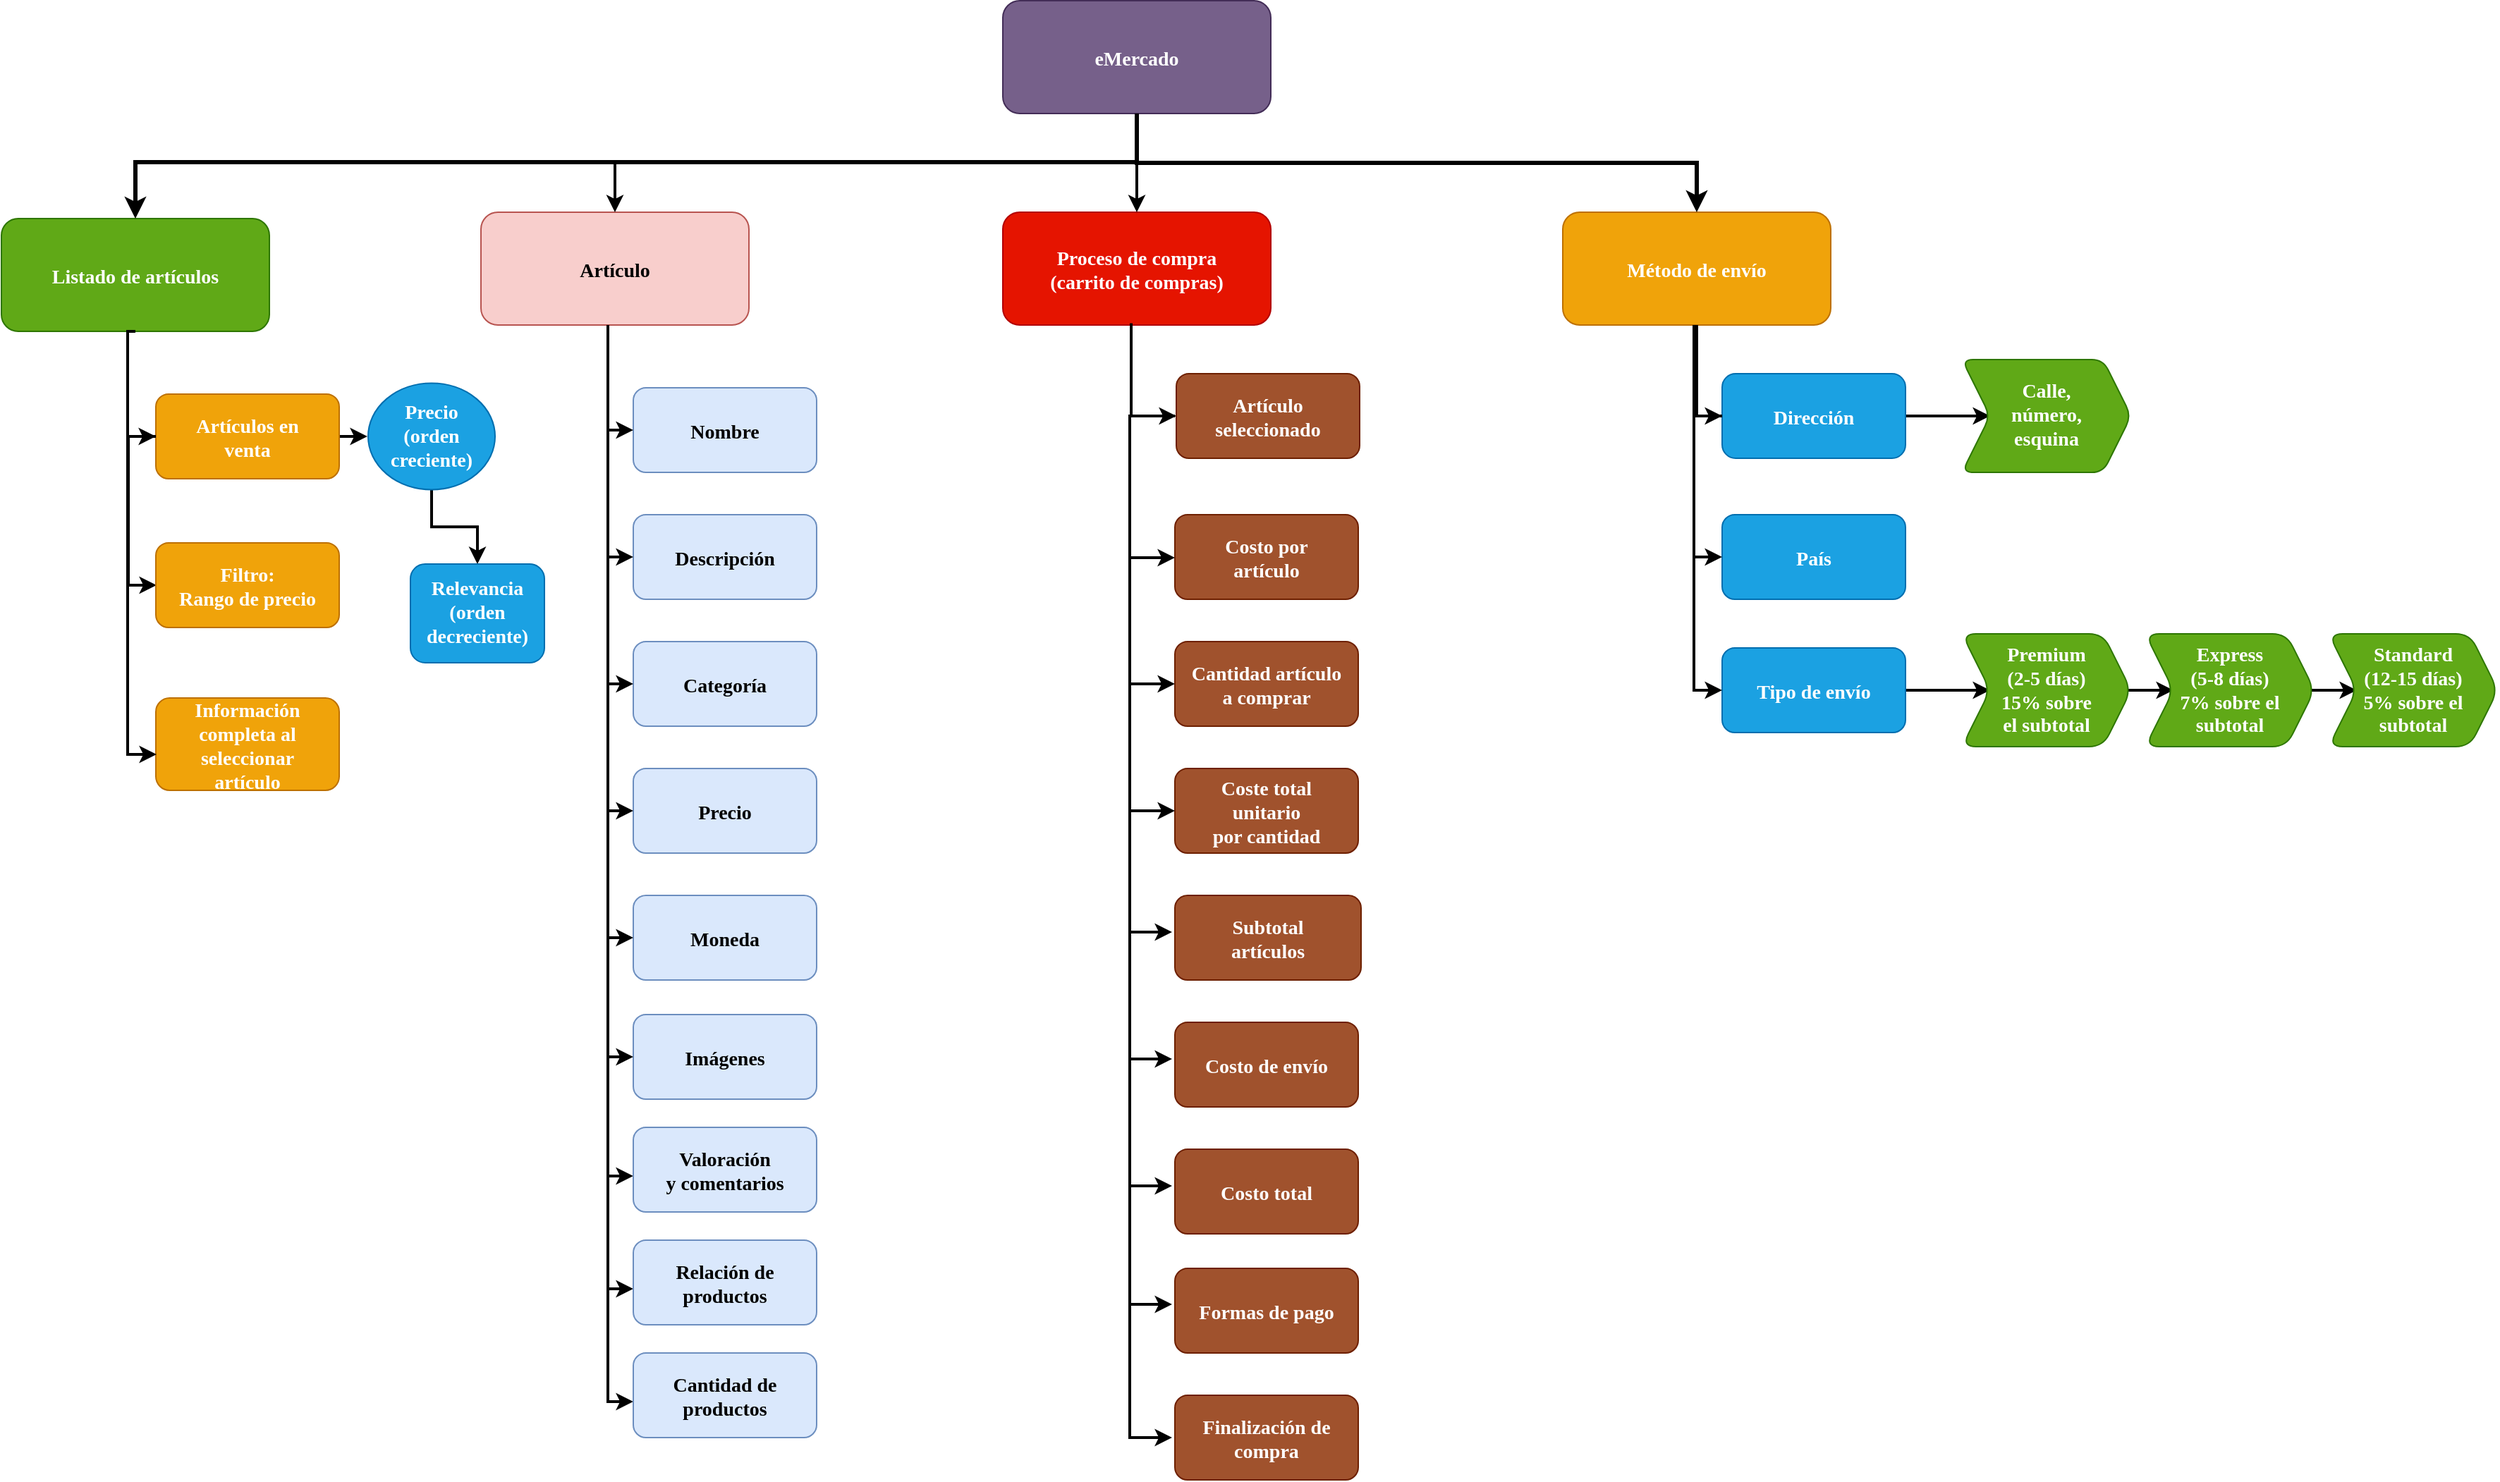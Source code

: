 <mxfile version="13.6.1" type="device"><diagram name="Page-1" id="2c0d36ab-eaac-3732-788b-9136903baeff"><mxGraphModel dx="3913.5" dy="968" grid="1" gridSize="10" guides="1" tooltips="1" connect="1" arrows="1" fold="1" page="1" pageScale="1.5" pageWidth="1169" pageHeight="827" background="#ffffff" math="0" shadow="0"><root><mxCell id="0"/><mxCell id="1" parent="0"/><mxCell id="2" value="eMercado" style="rounded=1;fillColor=#76608a;strokeColor=#432D57;fontColor=#ffffff;fontStyle=1;fontFamily=Tahoma;fontSize=14" parent="1" vertex="1"><mxGeometry x="550" y="185.5" width="190" height="80" as="geometry"/></mxCell><mxCell id="4" value="Método de envío" style="rounded=1;fillColor=#f0a30a;strokeColor=#BD7000;fontColor=#ffffff;fontStyle=1;fontFamily=Tahoma;fontSize=14" parent="1" vertex="1"><mxGeometry x="947.0" y="335.5" width="190" height="80" as="geometry"/></mxCell><mxCell id="9" value="" style="edgeStyle=elbowEdgeStyle;elbow=vertical;strokeWidth=3;rounded=0" parent="1" source="2" target="4" edge="1"><mxGeometry x="337" y="215.5" width="100" height="100" as="geometry"><mxPoint x="337" y="315.5" as="sourcePoint"/><mxPoint x="437" y="215.5" as="targetPoint"/></mxGeometry></mxCell><mxCell id="10" value="Listado de artículos" style="rounded=1;fillColor=#60a917;strokeColor=#2D7600;fontStyle=1;fontFamily=Tahoma;fontSize=14;fontColor=#ffffff;" parent="1" vertex="1"><mxGeometry x="-160" y="340" width="190" height="80" as="geometry"/></mxCell><mxCell id="12" value="Proceso de compra&#10;(carrito de compras)" style="rounded=1;fillColor=#e51400;strokeColor=#B20000;fontColor=#ffffff;fontStyle=1;fontFamily=Tahoma;fontSize=14" parent="1" vertex="1"><mxGeometry x="550.0" y="335.5" width="190" height="80" as="geometry"/></mxCell><mxCell id="13" value="Artículo" style="rounded=1;fillColor=#f8cecc;strokeColor=#b85450;fontStyle=1;fontFamily=Tahoma;fontSize=14" parent="1" vertex="1"><mxGeometry x="180" y="335.5" width="190" height="80" as="geometry"/></mxCell><mxCell id="16" value="Nombre" style="rounded=1;fillColor=#dae8fc;strokeColor=#6c8ebf;fontStyle=1;fontFamily=Tahoma;fontSize=14" parent="1" vertex="1"><mxGeometry x="288" y="460" width="130" height="60" as="geometry"/></mxCell><mxCell id="17" value="Descripción" style="rounded=1;fillColor=#dae8fc;strokeColor=#6c8ebf;fontStyle=1;fontFamily=Tahoma;fontSize=14" parent="1" vertex="1"><mxGeometry x="288" y="550" width="130" height="60" as="geometry"/></mxCell><mxCell id="18" value="Categoría" style="rounded=1;fillColor=#dae8fc;strokeColor=#6c8ebf;fontStyle=1;fontFamily=Tahoma;fontSize=14" parent="1" vertex="1"><mxGeometry x="288" y="640" width="130" height="60" as="geometry"/></mxCell><mxCell id="19" value="Precio" style="rounded=1;fillColor=#dae8fc;strokeColor=#6c8ebf;fontStyle=1;fontFamily=Tahoma;fontSize=14" parent="1" vertex="1"><mxGeometry x="288" y="730" width="130" height="60" as="geometry"/></mxCell><mxCell id="20" value="Moneda" style="rounded=1;fillColor=#dae8fc;strokeColor=#6c8ebf;fontStyle=1;fontFamily=Tahoma;fontSize=14" parent="1" vertex="1"><mxGeometry x="288" y="820" width="130" height="60" as="geometry"/></mxCell><mxCell id="23" value="Imágenes" style="rounded=1;fillColor=#dae8fc;strokeColor=#6c8ebf;fontStyle=1;fontFamily=Tahoma;fontSize=14" parent="1" vertex="1"><mxGeometry x="288" y="904.5" width="130" height="60" as="geometry"/></mxCell><mxCell id="30" value="Costo por&#10;artículo" style="rounded=1;fillColor=#a0522d;strokeColor=#6D1F00;fontColor=#ffffff;fontStyle=1;fontFamily=Tahoma;fontSize=14" parent="1" vertex="1"><mxGeometry x="672" y="550" width="130" height="60" as="geometry"/></mxCell><mxCell id="31" value="Cantidad artículo&#10;a comprar" style="rounded=1;fillColor=#a0522d;strokeColor=#6D1F00;fontColor=#ffffff;fontStyle=1;fontFamily=Tahoma;fontSize=14" parent="1" vertex="1"><mxGeometry x="672" y="640" width="130" height="60" as="geometry"/></mxCell><mxCell id="32" value="Coste total&#10;unitario &#10;por cantidad" style="rounded=1;fillColor=#a0522d;strokeColor=#6D1F00;fontColor=#ffffff;fontStyle=1;fontFamily=Tahoma;fontSize=14" parent="1" vertex="1"><mxGeometry x="672" y="730" width="130" height="60" as="geometry"/></mxCell><mxCell id="34" value="Artículo&#10;seleccionado" style="rounded=1;fillColor=#a0522d;strokeColor=#6D1F00;fontColor=#ffffff;fontStyle=1;fontFamily=Tahoma;fontSize=14" parent="1" vertex="1"><mxGeometry x="673" y="450" width="130" height="60" as="geometry"/></mxCell><mxCell id="37" value="Subtotal&#10;artículos" style="rounded=1;fillColor=#a0522d;strokeColor=#6D1F00;fontColor=#ffffff;fontStyle=1;fontFamily=Tahoma;fontSize=14" parent="1" vertex="1"><mxGeometry x="672" y="820" width="132" height="60" as="geometry"/></mxCell><mxCell id="38" value="Costo de envío" style="rounded=1;fillColor=#a0522d;strokeColor=#6D1F00;fontColor=#ffffff;fontStyle=1;fontFamily=Tahoma;fontSize=14" parent="1" vertex="1"><mxGeometry x="672" y="910" width="130" height="60" as="geometry"/></mxCell><mxCell id="39" value="Costo total" style="rounded=1;fillColor=#a0522d;strokeColor=#6D1F00;fontColor=#ffffff;fontStyle=1;fontFamily=Tahoma;fontSize=14" parent="1" vertex="1"><mxGeometry x="672" y="1000" width="130" height="60" as="geometry"/></mxCell><mxCell id="ukZGSWh4rOIiGDXuMeZU-131" value="" style="edgeStyle=orthogonalEdgeStyle;rounded=0;orthogonalLoop=1;jettySize=auto;html=1;strokeWidth=2;" edge="1" parent="1" source="41" target="ukZGSWh4rOIiGDXuMeZU-130"><mxGeometry relative="1" as="geometry"/></mxCell><mxCell id="41" value="Artículos en&#10;venta" style="rounded=1;fillColor=#f0a30a;strokeColor=#BD7000;fontColor=#ffffff;fontStyle=1;fontFamily=Tahoma;fontSize=14" parent="1" vertex="1"><mxGeometry x="-50.5" y="464.5" width="130" height="60" as="geometry"/></mxCell><mxCell id="ukZGSWh4rOIiGDXuMeZU-122" value="" style="edgeStyle=orthogonalEdgeStyle;rounded=0;orthogonalLoop=1;jettySize=auto;html=1;strokeWidth=2;" edge="1" parent="1" source="44" target="ukZGSWh4rOIiGDXuMeZU-121"><mxGeometry relative="1" as="geometry"/></mxCell><mxCell id="44" value="Dirección" style="rounded=1;fillColor=#1ba1e2;strokeColor=#006EAF;fontColor=#ffffff;fontStyle=1;fontFamily=Tahoma;fontSize=14;arcSize=16;" parent="1" vertex="1"><mxGeometry x="1060" y="450" width="130" height="60" as="geometry"/></mxCell><mxCell id="45" value="País" style="rounded=1;fillColor=#1ba1e2;strokeColor=#006EAF;fontColor=#ffffff;fontStyle=1;fontFamily=Tahoma;fontSize=14" parent="1" vertex="1"><mxGeometry x="1060" y="550" width="130" height="60" as="geometry"/></mxCell><mxCell id="ukZGSWh4rOIiGDXuMeZU-120" value="" style="edgeStyle=orthogonalEdgeStyle;rounded=0;orthogonalLoop=1;jettySize=auto;html=1;strokeWidth=2;" edge="1" parent="1" source="46" target="ukZGSWh4rOIiGDXuMeZU-119"><mxGeometry relative="1" as="geometry"/></mxCell><mxCell id="46" value="Tipo de envío" style="rounded=1;fillColor=#1ba1e2;strokeColor=#006EAF;fontColor=#ffffff;fontStyle=1;fontFamily=Tahoma;fontSize=14" parent="1" vertex="1"><mxGeometry x="1060" y="644.5" width="130" height="60" as="geometry"/></mxCell><mxCell id="59" value="" style="edgeStyle=elbowEdgeStyle;elbow=vertical;strokeWidth=2;rounded=0" parent="1" source="2" target="12" edge="1"><mxGeometry x="347" y="225.5" width="100" height="100" as="geometry"><mxPoint x="862.0" y="275.5" as="sourcePoint"/><mxPoint x="1467.0" y="345.5" as="targetPoint"/></mxGeometry></mxCell><mxCell id="61" value="" style="edgeStyle=elbowEdgeStyle;elbow=vertical;strokeWidth=2;rounded=0" parent="1" source="2" target="13" edge="1"><mxGeometry x="-23" y="135.5" width="100" height="100" as="geometry"><mxPoint x="-23" y="235.5" as="sourcePoint"/><mxPoint x="77" y="135.5" as="targetPoint"/></mxGeometry></mxCell><mxCell id="64" value="" style="edgeStyle=elbowEdgeStyle;elbow=horizontal;strokeWidth=2;rounded=0" parent="1" target="16" edge="1"><mxGeometry x="45" y="135.5" width="100" height="100" as="geometry"><mxPoint x="270" y="415.5" as="sourcePoint"/><mxPoint x="145" y="135.5" as="targetPoint"/><Array as="points"><mxPoint x="270" y="435.5"/></Array></mxGeometry></mxCell><mxCell id="65" value="" style="edgeStyle=elbowEdgeStyle;elbow=horizontal;strokeWidth=2;rounded=0" parent="1" target="17" edge="1"><mxGeometry x="45" y="135.5" width="100" height="100" as="geometry"><mxPoint x="270" y="415.5" as="sourcePoint"/><mxPoint x="145" y="135.5" as="targetPoint"/><Array as="points"><mxPoint x="270" y="475.5"/></Array></mxGeometry></mxCell><mxCell id="66" value="" style="edgeStyle=elbowEdgeStyle;elbow=horizontal;strokeWidth=2;rounded=0" parent="1" target="18" edge="1"><mxGeometry x="45" y="135.5" width="100" height="100" as="geometry"><mxPoint x="270" y="415.5" as="sourcePoint"/><mxPoint x="145" y="135.5" as="targetPoint"/><Array as="points"><mxPoint x="270" y="525.5"/></Array></mxGeometry></mxCell><mxCell id="67" value="" style="edgeStyle=elbowEdgeStyle;elbow=horizontal;strokeWidth=2;rounded=0" parent="1" target="19" edge="1"><mxGeometry x="45" y="135.5" width="100" height="100" as="geometry"><mxPoint x="270" y="415.5" as="sourcePoint"/><mxPoint x="145" y="135.5" as="targetPoint"/><Array as="points"><mxPoint x="270" y="575.5"/></Array></mxGeometry></mxCell><mxCell id="68" value="" style="edgeStyle=elbowEdgeStyle;elbow=horizontal;strokeWidth=2;rounded=0" parent="1" target="20" edge="1"><mxGeometry x="45" y="135.5" width="100" height="100" as="geometry"><mxPoint x="270" y="415.5" as="sourcePoint"/><mxPoint x="145" y="135.5" as="targetPoint"/><Array as="points"><mxPoint x="270" y="615.5"/></Array></mxGeometry></mxCell><mxCell id="69" value="" style="edgeStyle=elbowEdgeStyle;elbow=horizontal;strokeWidth=2;rounded=0" parent="1" target="23" edge="1"><mxGeometry x="45" y="135.5" width="100" height="100" as="geometry"><mxPoint x="270" y="415.5" as="sourcePoint"/><mxPoint x="145" y="135.5" as="targetPoint"/><Array as="points"><mxPoint x="270" y="450"/><mxPoint x="270" y="930"/><mxPoint x="270" y="950"/><mxPoint x="270" y="960"/><mxPoint x="270" y="665.5"/></Array></mxGeometry></mxCell><mxCell id="73" value="" style="edgeStyle=elbowEdgeStyle;elbow=horizontal;strokeWidth=2;rounded=0" parent="1" target="30" edge="1"><mxGeometry x="57" y="140" width="100" height="100" as="geometry"><mxPoint x="672" y="480" as="sourcePoint"/><mxPoint x="157" y="140" as="targetPoint"/><Array as="points"><mxPoint x="640" y="580.5"/><mxPoint x="647" y="540"/></Array></mxGeometry></mxCell><mxCell id="74" value="" style="edgeStyle=elbowEdgeStyle;elbow=horizontal;strokeWidth=2;rounded=0;" parent="1" target="31" edge="1"><mxGeometry x="57" y="140" width="100" height="100" as="geometry"><mxPoint x="672" y="480" as="sourcePoint"/><mxPoint x="157" y="140" as="targetPoint"/><Array as="points"><mxPoint x="640" y="564.5"/><mxPoint x="647" y="580"/></Array></mxGeometry></mxCell><mxCell id="75" value="" style="edgeStyle=elbowEdgeStyle;elbow=horizontal;strokeWidth=2;rounded=0;" parent="1" target="32" edge="1"><mxGeometry x="57" y="140" width="100" height="100" as="geometry"><mxPoint x="672" y="480" as="sourcePoint"/><mxPoint x="157" y="140" as="targetPoint"/><Array as="points"><mxPoint x="640" y="480"/><mxPoint x="640" y="480"/><mxPoint x="640" y="534.5"/><mxPoint x="647" y="620"/></Array></mxGeometry></mxCell><mxCell id="79" value="" style="edgeStyle=elbowEdgeStyle;elbow=horizontal;strokeWidth=2;rounded=0" parent="1" edge="1"><mxGeometry x="57" y="135" width="100" height="100" as="geometry"><mxPoint x="670" y="480" as="sourcePoint"/><mxPoint x="670" y="846" as="targetPoint"/><Array as="points"><mxPoint x="640" y="485.5"/><mxPoint x="827" y="665"/></Array></mxGeometry></mxCell><mxCell id="80" value="" style="edgeStyle=elbowEdgeStyle;elbow=horizontal;strokeWidth=2;rounded=0" parent="1" edge="1"><mxGeometry x="57" y="135.5" width="100" height="100" as="geometry"><mxPoint x="670" y="480" as="sourcePoint"/><mxPoint x="670" y="936" as="targetPoint"/><Array as="points"><mxPoint x="640" y="486"/><mxPoint x="640" y="486"/><mxPoint x="827" y="705.5"/></Array></mxGeometry></mxCell><mxCell id="83" value="" style="edgeStyle=elbowEdgeStyle;elbow=horizontal;strokeWidth=2;rounded=0" parent="1" source="41" edge="1"><mxGeometry x="-1050.5" y="144.5" width="100" height="100" as="geometry"><mxPoint x="-1050.5" y="244.5" as="sourcePoint"/><mxPoint x="-50" y="600" as="targetPoint"/><Array as="points"><mxPoint x="-70" y="670"/><mxPoint x="-70" y="610"/><mxPoint x="-70.5" y="594.5"/></Array></mxGeometry></mxCell><mxCell id="84" value="" style="edgeStyle=elbowEdgeStyle;elbow=horizontal;strokeWidth=2;rounded=0" parent="1" source="44" target="45" edge="1"><mxGeometry x="-180" y="144.5" width="100" height="100" as="geometry"><mxPoint x="-180" y="244.5" as="sourcePoint"/><mxPoint x="-80" y="144.5" as="targetPoint"/><Array as="points"><mxPoint x="1040" y="580"/><mxPoint x="1040" y="554.5"/></Array></mxGeometry></mxCell><mxCell id="85" value="" style="edgeStyle=elbowEdgeStyle;elbow=horizontal;strokeWidth=2;rounded=0" parent="1" source="4" target="46" edge="1"><mxGeometry x="-180" y="144.5" width="100" height="100" as="geometry"><mxPoint x="-180" y="244.5" as="sourcePoint"/><mxPoint x="-80" y="144.5" as="targetPoint"/><Array as="points"><mxPoint x="1040" y="584.5"/></Array></mxGeometry></mxCell><mxCell id="103" value="" style="edgeStyle=elbowEdgeStyle;elbow=vertical;strokeWidth=2;rounded=0;entryX=0;entryY=0.5;entryDx=0;entryDy=0;" parent="1" source="10" target="41" edge="1"><mxGeometry x="6.5" y="140" width="100" height="100" as="geometry"><mxPoint x="6.5" y="240" as="sourcePoint"/><mxPoint x="-70.5" y="494.5" as="targetPoint"/><Array as="points"><mxPoint x="-70.5" y="494.5"/></Array></mxGeometry></mxCell><mxCell id="105" value="" style="edgeStyle=elbowEdgeStyle;elbow=vertical;strokeWidth=2;rounded=0;exitX=0.5;exitY=1;exitDx=0;exitDy=0;entryX=0;entryY=0.5;entryDx=0;entryDy=0;" parent="1" source="4" target="44" edge="1"><mxGeometry x="-270" y="155" width="100" height="100" as="geometry"><mxPoint x="1013" y="415.5" as="sourcePoint"/><mxPoint x="1090" y="440" as="targetPoint"/><Array as="points"><mxPoint x="1020" y="480"/><mxPoint x="1042" y="480"/></Array></mxGeometry></mxCell><mxCell id="TNyR64qZymMs2Mk-D_rB-126" value="" style="edgeStyle=elbowEdgeStyle;elbow=horizontal;strokeWidth=2;rounded=0" parent="1" edge="1"><mxGeometry x="45" y="204.5" width="100" height="100" as="geometry"><mxPoint x="270" y="484.5" as="sourcePoint"/><mxPoint x="288" y="1019" as="targetPoint"/><Array as="points"><mxPoint x="270" y="1019"/><mxPoint x="270" y="1029"/><mxPoint x="270" y="734.5"/></Array></mxGeometry></mxCell><mxCell id="TNyR64qZymMs2Mk-D_rB-127" value="" style="edgeStyle=elbowEdgeStyle;elbow=horizontal;strokeWidth=2;rounded=0" parent="1" edge="1"><mxGeometry x="45" y="284.5" width="100" height="100" as="geometry"><mxPoint x="270" y="564.5" as="sourcePoint"/><mxPoint x="288" y="1099" as="targetPoint"/><Array as="points"><mxPoint x="270" y="1076.25"/><mxPoint x="270" y="1109"/><mxPoint x="270" y="814.5"/></Array></mxGeometry></mxCell><mxCell id="TNyR64qZymMs2Mk-D_rB-128" value="" style="edgeStyle=elbowEdgeStyle;elbow=horizontal;strokeWidth=2;rounded=0" parent="1" edge="1"><mxGeometry x="45" y="364.5" width="100" height="100" as="geometry"><mxPoint x="270" y="644.5" as="sourcePoint"/><mxPoint x="288" y="1179" as="targetPoint"/><Array as="points"><mxPoint x="270" y="1179"/><mxPoint x="270" y="1189"/><mxPoint x="270" y="894.5"/></Array></mxGeometry></mxCell><mxCell id="TNyR64qZymMs2Mk-D_rB-129" value="Valoración&#10;y comentarios" style="rounded=1;fillColor=#dae8fc;strokeColor=#6c8ebf;fontStyle=1;fontFamily=Tahoma;fontSize=14" parent="1" vertex="1"><mxGeometry x="288" y="984.5" width="130" height="60" as="geometry"/></mxCell><mxCell id="TNyR64qZymMs2Mk-D_rB-130" value="Relación de&#10;productos" style="rounded=1;fillColor=#dae8fc;strokeColor=#6c8ebf;fontStyle=1;fontFamily=Tahoma;fontSize=14" parent="1" vertex="1"><mxGeometry x="288" y="1064.5" width="130" height="60" as="geometry"/></mxCell><mxCell id="TNyR64qZymMs2Mk-D_rB-131" value="Cantidad de&#10;productos" style="rounded=1;fillColor=#dae8fc;strokeColor=#6c8ebf;fontStyle=1;fontFamily=Tahoma;fontSize=14" parent="1" vertex="1"><mxGeometry x="288" y="1144.5" width="130" height="60" as="geometry"/></mxCell><mxCell id="TNyR64qZymMs2Mk-D_rB-133" value="" style="edgeStyle=elbowEdgeStyle;elbow=horizontal;strokeWidth=2;rounded=0" parent="1" edge="1"><mxGeometry x="57" y="225.5" width="100" height="100" as="geometry"><mxPoint x="660" y="480" as="sourcePoint"/><mxPoint x="670" y="1026" as="targetPoint"/><Array as="points"><mxPoint x="640" y="576"/><mxPoint x="640" y="576"/><mxPoint x="827" y="795.5"/></Array></mxGeometry></mxCell><mxCell id="TNyR64qZymMs2Mk-D_rB-134" value="" style="edgeStyle=elbowEdgeStyle;elbow=horizontal;strokeWidth=2;rounded=0" parent="1" edge="1"><mxGeometry x="57" y="225.5" width="100" height="100" as="geometry"><mxPoint x="660" y="480" as="sourcePoint"/><mxPoint x="670" y="1110" as="targetPoint"/><Array as="points"><mxPoint x="640" y="576"/><mxPoint x="640" y="576"/><mxPoint x="827" y="795.5"/></Array></mxGeometry></mxCell><mxCell id="TNyR64qZymMs2Mk-D_rB-135" value="Formas de pago" style="rounded=1;fillColor=#a0522d;strokeColor=#6D1F00;fontColor=#ffffff;fontStyle=1;fontFamily=Tahoma;fontSize=14" parent="1" vertex="1"><mxGeometry x="672" y="1084.5" width="130" height="60" as="geometry"/></mxCell><mxCell id="TNyR64qZymMs2Mk-D_rB-138" value="Finalización de&#10;compra" style="rounded=1;fillColor=#a0522d;strokeColor=#6D1F00;fontColor=#ffffff;fontStyle=1;fontFamily=Tahoma;fontSize=14" parent="1" vertex="1"><mxGeometry x="672" y="1174.5" width="130" height="60" as="geometry"/></mxCell><mxCell id="TNyR64qZymMs2Mk-D_rB-139" value="" style="edgeStyle=elbowEdgeStyle;elbow=horizontal;strokeWidth=2;rounded=0" parent="1" edge="1"><mxGeometry x="57" y="310" width="100" height="100" as="geometry"><mxPoint x="640" y="534.5" as="sourcePoint"/><mxPoint x="670" y="1204.5" as="targetPoint"/><Array as="points"><mxPoint x="640" y="660.5"/><mxPoint x="640" y="660.5"/><mxPoint x="827" y="880"/></Array></mxGeometry></mxCell><mxCell id="ukZGSWh4rOIiGDXuMeZU-106" value="" style="edgeStyle=elbowEdgeStyle;elbow=vertical;strokeWidth=3;rounded=0;exitX=0.5;exitY=1;exitDx=0;exitDy=0;entryX=0.5;entryY=0;entryDx=0;entryDy=0;" edge="1" parent="1" source="2" target="10"><mxGeometry x="-228" y="135" width="100" height="100" as="geometry"><mxPoint x="947" y="265.5" as="sourcePoint"/><mxPoint x="-3" y="335" as="targetPoint"/><Array as="points"><mxPoint x="-100" y="300"/></Array></mxGeometry></mxCell><mxCell id="ukZGSWh4rOIiGDXuMeZU-107" value="Filtro:&#10;Rango de precio" style="rounded=1;fillColor=#f0a30a;strokeColor=#BD7000;fontColor=#ffffff;fontStyle=1;fontFamily=Tahoma;fontSize=14" vertex="1" parent="1"><mxGeometry x="-50.5" y="570" width="130" height="60" as="geometry"/></mxCell><mxCell id="ukZGSWh4rOIiGDXuMeZU-109" value="Información&#10;completa al&#10;seleccionar&#10;artículo" style="rounded=1;fillColor=#f0a30a;strokeColor=#BD7000;fontColor=#ffffff;fontStyle=1;fontFamily=Tahoma;fontSize=14" vertex="1" parent="1"><mxGeometry x="-50.5" y="680" width="130" height="65.5" as="geometry"/></mxCell><mxCell id="ukZGSWh4rOIiGDXuMeZU-110" value="" style="edgeStyle=elbowEdgeStyle;elbow=horizontal;strokeWidth=2;rounded=0;exitX=0.5;exitY=1;exitDx=0;exitDy=0;" edge="1" parent="1" source="10"><mxGeometry x="-1050.5" y="220" width="100" height="100" as="geometry"><mxPoint x="-50.5" y="570" as="sourcePoint"/><mxPoint x="-50" y="720" as="targetPoint"/><Array as="points"><mxPoint x="-70.5" y="670"/></Array></mxGeometry></mxCell><mxCell id="ukZGSWh4rOIiGDXuMeZU-115" value="" style="edgeStyle=elbowEdgeStyle;elbow=vertical;strokeWidth=2;rounded=0;exitX=0.479;exitY=0.985;exitDx=0;exitDy=0;exitPerimeter=0;entryX=0;entryY=0.5;entryDx=0;entryDy=0;" edge="1" parent="1" source="12" target="34"><mxGeometry x="312" y="370" width="100" height="100" as="geometry"><mxPoint x="817.0" y="410" as="sourcePoint"/><mxPoint x="670" y="480" as="targetPoint"/><Array as="points"><mxPoint x="641" y="480"/><mxPoint x="641" y="480"/></Array></mxGeometry></mxCell><mxCell id="ukZGSWh4rOIiGDXuMeZU-125" value="" style="edgeStyle=orthogonalEdgeStyle;rounded=0;orthogonalLoop=1;jettySize=auto;html=1;strokeWidth=2;" edge="1" parent="1" source="ukZGSWh4rOIiGDXuMeZU-119" target="ukZGSWh4rOIiGDXuMeZU-124"><mxGeometry relative="1" as="geometry"/></mxCell><mxCell id="ukZGSWh4rOIiGDXuMeZU-119" value="Premium&lt;br&gt;(2-5 días)&lt;br&gt;15% sobre&lt;br&gt;el subtotal" style="shape=step;perimeter=stepPerimeter;whiteSpace=wrap;html=1;fixedSize=1;rounded=1;fontFamily=Tahoma;fontSize=14;fontColor=#ffffff;fontStyle=1;strokeColor=#2D7600;fillColor=#60a917;" vertex="1" parent="1"><mxGeometry x="1230" y="634.5" width="120" height="80" as="geometry"/></mxCell><mxCell id="ukZGSWh4rOIiGDXuMeZU-121" value="Calle,&lt;br&gt;número,&lt;br&gt;esquina" style="shape=step;perimeter=stepPerimeter;whiteSpace=wrap;html=1;fixedSize=1;rounded=1;fontFamily=Tahoma;fontSize=14;fontColor=#ffffff;fontStyle=1;strokeColor=#2D7600;fillColor=#60a917;arcSize=16;" vertex="1" parent="1"><mxGeometry x="1230" y="440" width="120" height="80" as="geometry"/></mxCell><mxCell id="ukZGSWh4rOIiGDXuMeZU-127" value="" style="edgeStyle=orthogonalEdgeStyle;rounded=0;orthogonalLoop=1;jettySize=auto;html=1;strokeWidth=2;" edge="1" parent="1" source="ukZGSWh4rOIiGDXuMeZU-124" target="ukZGSWh4rOIiGDXuMeZU-126"><mxGeometry relative="1" as="geometry"/></mxCell><mxCell id="ukZGSWh4rOIiGDXuMeZU-124" value="Express&lt;br&gt;(5-8 días)&lt;br&gt;7% sobre el&lt;br&gt;subtotal" style="shape=step;perimeter=stepPerimeter;whiteSpace=wrap;html=1;fixedSize=1;rounded=1;fontFamily=Tahoma;fontSize=14;fontColor=#ffffff;fontStyle=1;strokeColor=#2D7600;fillColor=#60a917;" vertex="1" parent="1"><mxGeometry x="1360" y="634.5" width="120" height="80" as="geometry"/></mxCell><mxCell id="ukZGSWh4rOIiGDXuMeZU-126" value="Standard&lt;br&gt;(12-15 días)&lt;br&gt;5% sobre el&lt;br&gt;subtotal" style="shape=step;perimeter=stepPerimeter;whiteSpace=wrap;html=1;fixedSize=1;rounded=1;fontFamily=Tahoma;fontSize=14;fontColor=#ffffff;fontStyle=1;strokeColor=#2D7600;fillColor=#60a917;" vertex="1" parent="1"><mxGeometry x="1490" y="634.5" width="120" height="80" as="geometry"/></mxCell><mxCell id="ukZGSWh4rOIiGDXuMeZU-135" value="" style="edgeStyle=orthogonalEdgeStyle;rounded=0;orthogonalLoop=1;jettySize=auto;html=1;strokeWidth=2;" edge="1" parent="1" source="ukZGSWh4rOIiGDXuMeZU-130" target="ukZGSWh4rOIiGDXuMeZU-134"><mxGeometry relative="1" as="geometry"/></mxCell><mxCell id="ukZGSWh4rOIiGDXuMeZU-130" value="Precio&lt;br&gt;(orden&lt;br style=&quot;padding: 0px ; margin: 0px&quot;&gt;creciente)" style="ellipse;whiteSpace=wrap;html=1;rounded=1;fontFamily=Tahoma;fontSize=14;fontColor=#ffffff;fontStyle=1;strokeColor=#006EAF;fillColor=#1ba1e2;" vertex="1" parent="1"><mxGeometry x="100" y="456.75" width="90" height="75.5" as="geometry"/></mxCell><mxCell id="ukZGSWh4rOIiGDXuMeZU-134" value="Relevancia&lt;br&gt;(orden&lt;br style=&quot;padding: 0px ; margin: 0px&quot;&gt;decreciente)" style="whiteSpace=wrap;html=1;rounded=1;fontFamily=Tahoma;fontSize=14;fontColor=#ffffff;fontStyle=1;strokeColor=#006EAF;fillColor=#1ba1e2;" vertex="1" parent="1"><mxGeometry x="130" y="585" width="95" height="70" as="geometry"/></mxCell></root></mxGraphModel></diagram></mxfile>